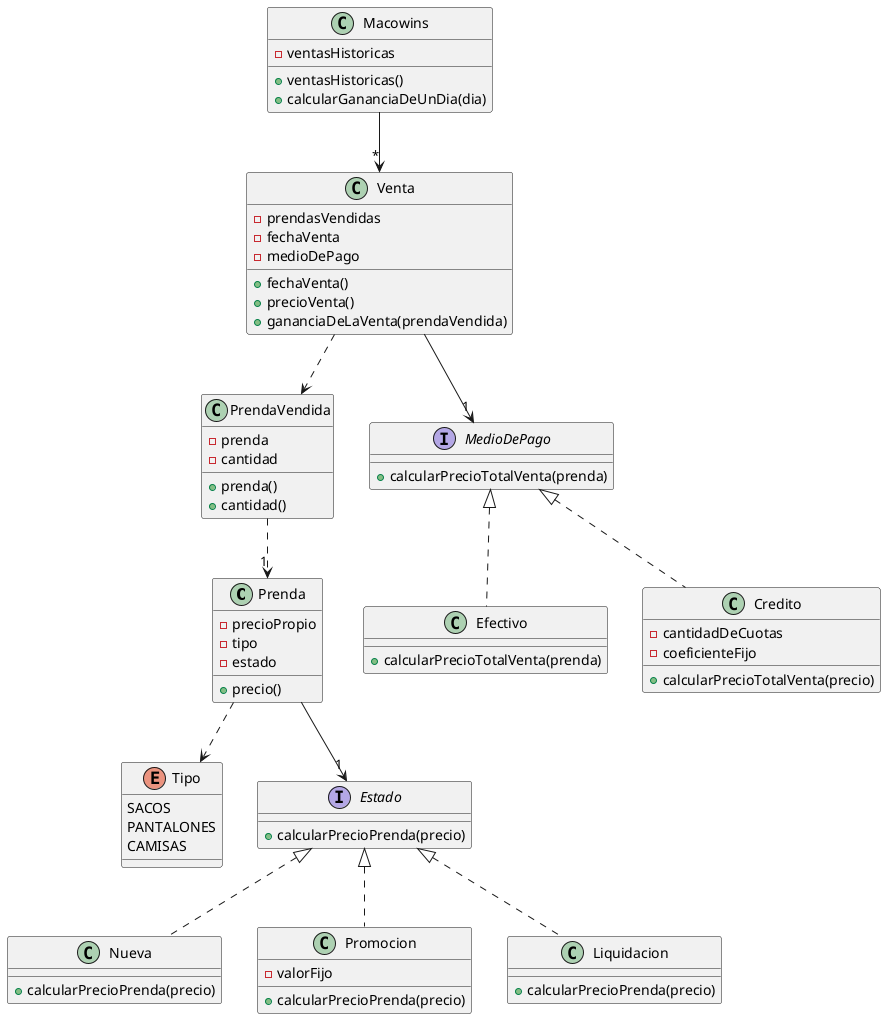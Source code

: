 @startuml macowins

class Prenda {
    - precioPropio
    - tipo
    - estado

    + precio()
}

enum Tipo {
    SACOS
    PANTALONES
    CAMISAS
}

' Relacion usa
Prenda -[dashed]-> Tipo

interface Estado {
    + calcularPrecioPrenda(precio)
}

class Nueva implements Estado {
    + calcularPrecioPrenda(precio)
}

class Promocion implements Estado {
    - valorFijo

    + calcularPrecioPrenda(precio)
}

class Liquidacion implements Estado {
    + calcularPrecioPrenda(precio)
}

' Relacion implementa (Realización)
Prenda --> "1" Estado

class Venta {
    - prendasVendidas
    - fechaVenta
    - medioDePago 
    
    + fechaVenta() 
    + precioVenta() 
    + gananciaDeLaVenta(prendaVendida)
}

class PrendaVendida {
    - prenda
    - cantidad

    + prenda()   
    + cantidad() 
}

' Relacion USA
Venta -[dashed]-> PrendaVendida

interface MedioDePago {
    + calcularPrecioTotalVenta(prenda)
}

class Efectivo implements MedioDePago {
    + calcularPrecioTotalVenta(prenda)
}

class Credito implements MedioDePago {
    - cantidadDeCuotas
    - coeficienteFijo

    + calcularPrecioTotalVenta(precio)
}

' Relacion implementa (Realización)
Venta --> "1" MedioDePago

class Macowins {
    - ventasHistoricas

    + ventasHistoricas()
    + calcularGananciaDeUnDia(dia) 
}

' Relacion Conoce
Macowins --> "*" Venta

' Relacion usa
PrendaVendida -[dashed]-> "1" Prenda

@enduml